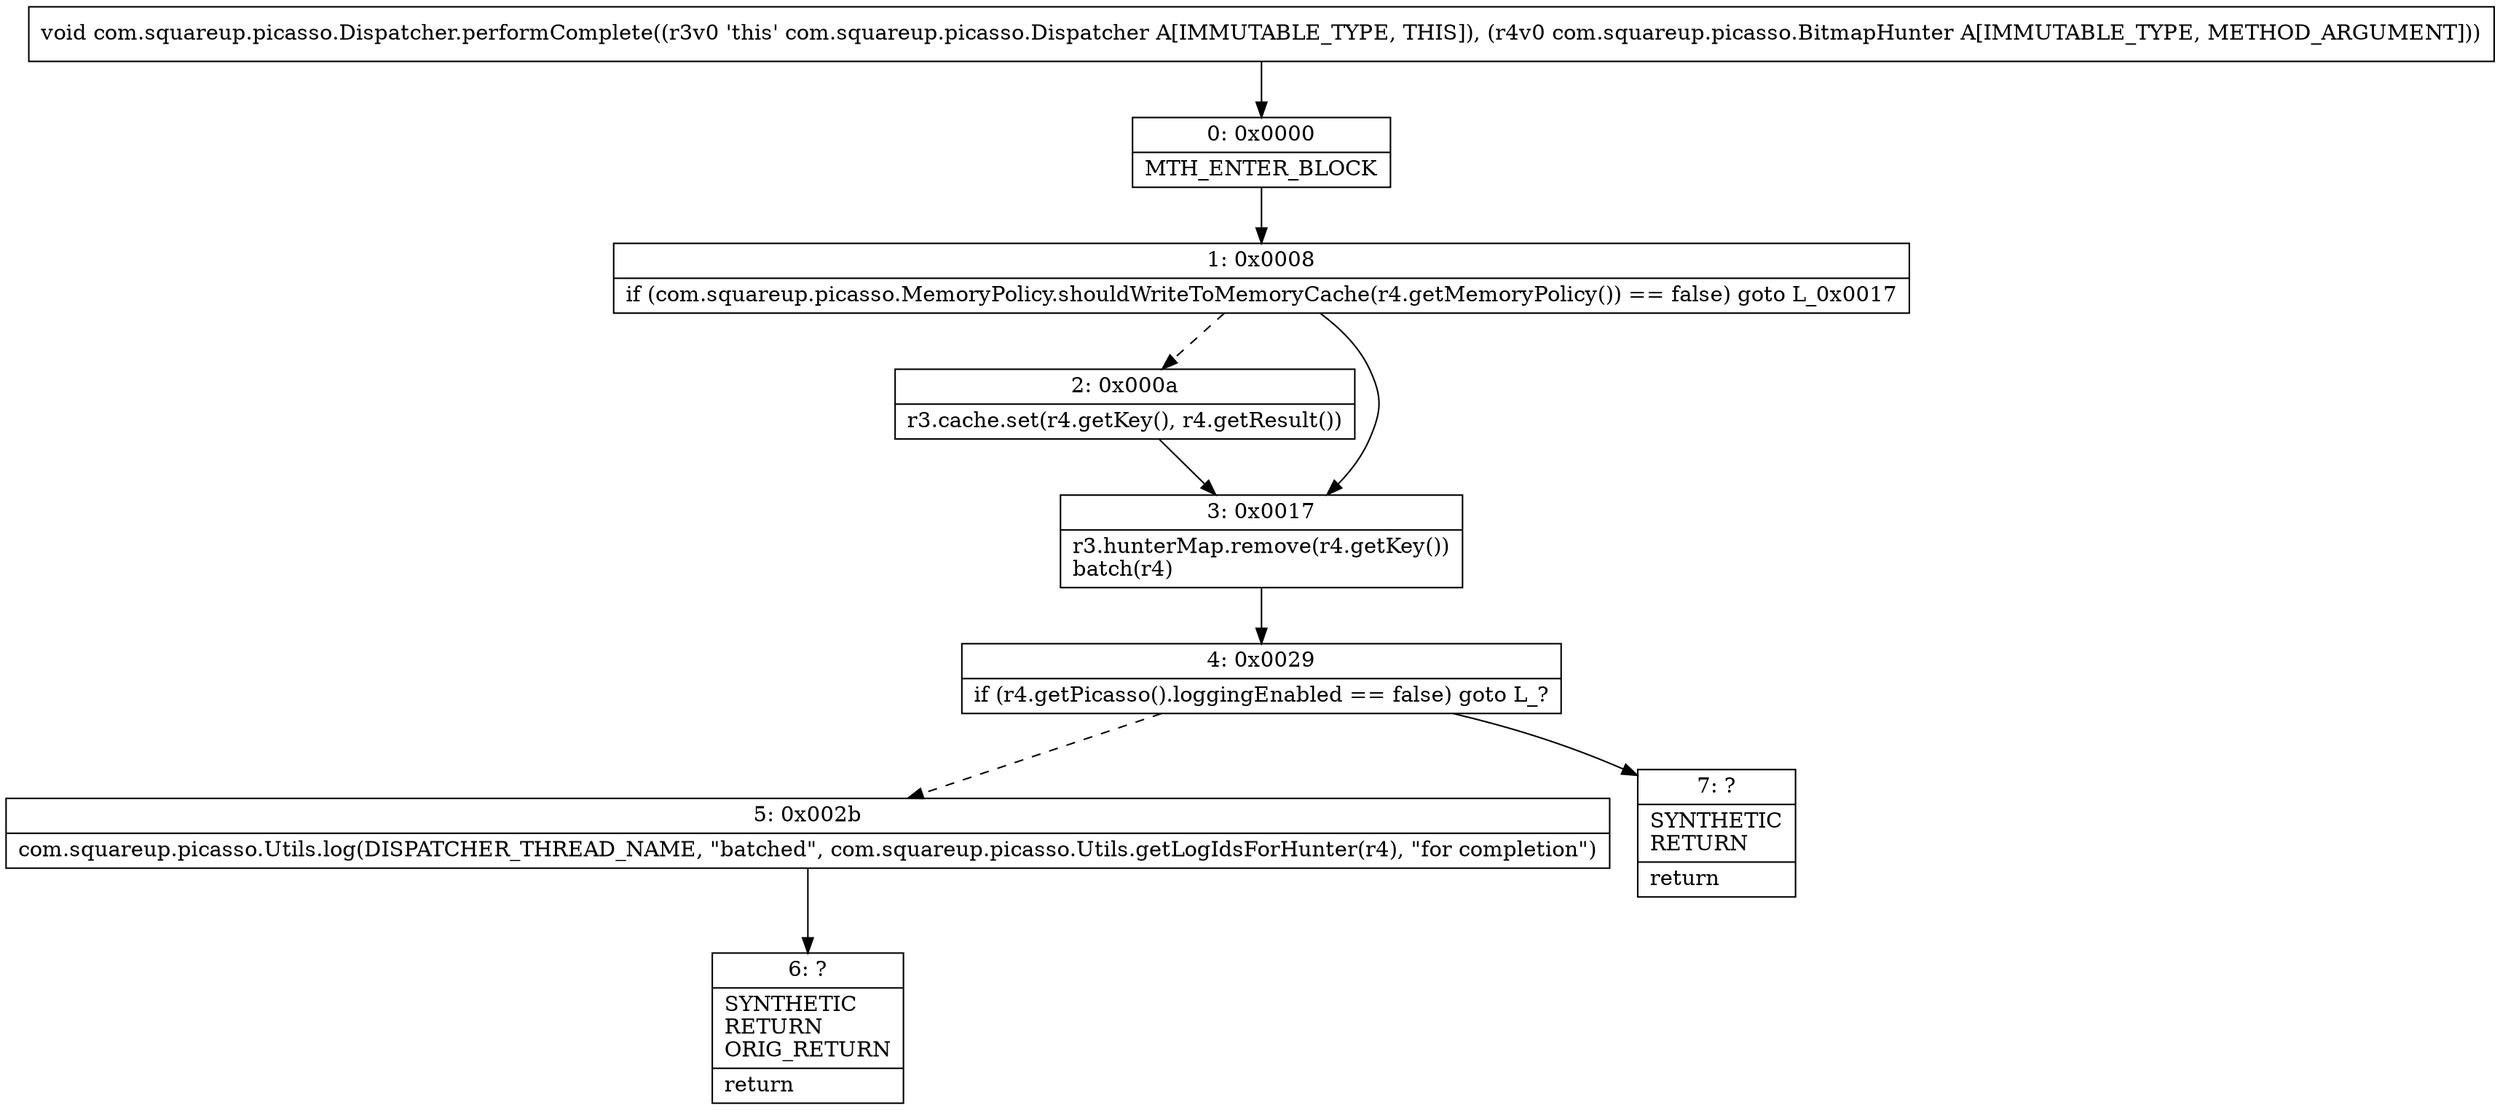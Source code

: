 digraph "CFG forcom.squareup.picasso.Dispatcher.performComplete(Lcom\/squareup\/picasso\/BitmapHunter;)V" {
Node_0 [shape=record,label="{0\:\ 0x0000|MTH_ENTER_BLOCK\l}"];
Node_1 [shape=record,label="{1\:\ 0x0008|if (com.squareup.picasso.MemoryPolicy.shouldWriteToMemoryCache(r4.getMemoryPolicy()) == false) goto L_0x0017\l}"];
Node_2 [shape=record,label="{2\:\ 0x000a|r3.cache.set(r4.getKey(), r4.getResult())\l}"];
Node_3 [shape=record,label="{3\:\ 0x0017|r3.hunterMap.remove(r4.getKey())\lbatch(r4)\l}"];
Node_4 [shape=record,label="{4\:\ 0x0029|if (r4.getPicasso().loggingEnabled == false) goto L_?\l}"];
Node_5 [shape=record,label="{5\:\ 0x002b|com.squareup.picasso.Utils.log(DISPATCHER_THREAD_NAME, \"batched\", com.squareup.picasso.Utils.getLogIdsForHunter(r4), \"for completion\")\l}"];
Node_6 [shape=record,label="{6\:\ ?|SYNTHETIC\lRETURN\lORIG_RETURN\l|return\l}"];
Node_7 [shape=record,label="{7\:\ ?|SYNTHETIC\lRETURN\l|return\l}"];
MethodNode[shape=record,label="{void com.squareup.picasso.Dispatcher.performComplete((r3v0 'this' com.squareup.picasso.Dispatcher A[IMMUTABLE_TYPE, THIS]), (r4v0 com.squareup.picasso.BitmapHunter A[IMMUTABLE_TYPE, METHOD_ARGUMENT])) }"];
MethodNode -> Node_0;
Node_0 -> Node_1;
Node_1 -> Node_2[style=dashed];
Node_1 -> Node_3;
Node_2 -> Node_3;
Node_3 -> Node_4;
Node_4 -> Node_5[style=dashed];
Node_4 -> Node_7;
Node_5 -> Node_6;
}

